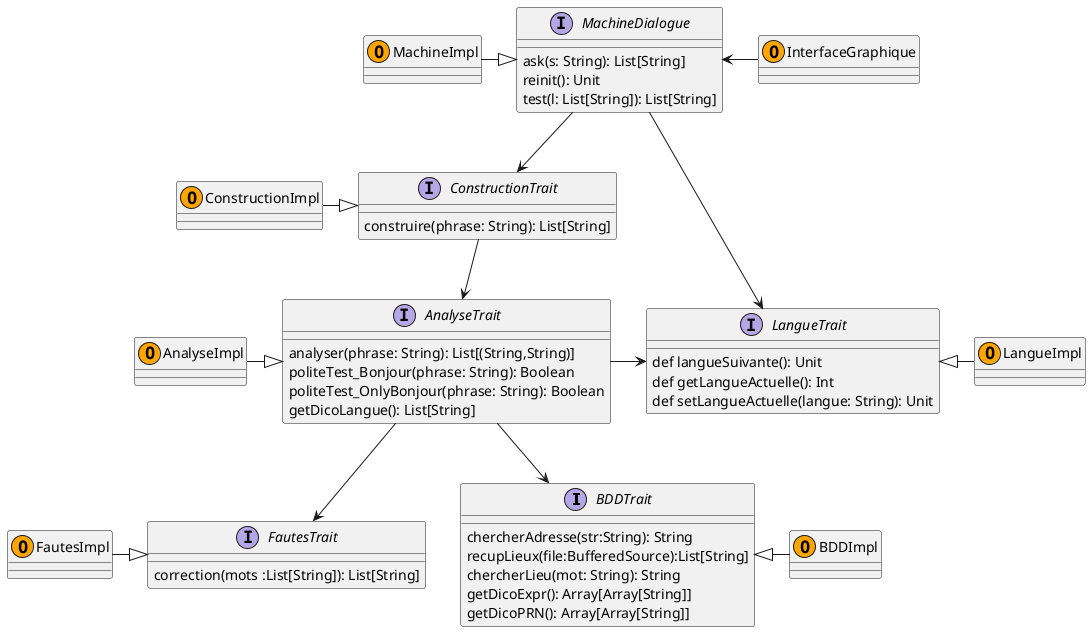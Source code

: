 @startuml Avatar

interface BDDTrait{
	chercherAdresse(str:String): String
	recupLieux(file:BufferedSource):List[String]
	chercherLieu(mot: String): String
	getDicoExpr(): Array[Array[String]]
	getDicoPRN(): Array[Array[String]]
}

interface MachineDialogue {
	ask(s: String): List[String]
	reinit(): Unit
	test(l: List[String]): List[String]
}

interface ConstructionTrait{
	construire(phrase: String): List[String]
}

interface InterfaceGraphique{

}

interface FautesTrait{
	correction(mots :List[String]): List[String]
}

interface AnalyseTrait{
	analyser(phrase: String): List[(String,String)]
	politeTest_Bonjour(phrase: String): Boolean
	politeTest_OnlyBonjour(phrase: String): Boolean
	getDicoLangue(): List[String]
}

interface LangueTrait{
	def langueSuivante(): Unit
  	def getLangueActuelle(): Int
  	def setLangueActuelle(langue: String): Unit
}


class MachineImpl <<(O,Orange)>>
class InterfaceGraphique <<(O,Orange)>>
class ConstructionImpl <<(O,Orange)>>
class AnalyseImpl <<(O,Orange)>>
class BDDImpl <<(O,Orange)>>
class FautesImpl <<(O,Orange)>>
class LangueImpl <<(O,Orange)>>

MachineImpl -|> MachineDialogue
BDDTrait <|-  BDDImpl
ConstructionImpl -|>  ConstructionTrait
AnalyseImpl -|>  AnalyseTrait
FautesImpl -|> FautesTrait
LangueTrait <|-  LangueImpl

MachineDialogue --> ConstructionTrait
MachineDialogue <- InterfaceGraphique
ConstructionTrait --> AnalyseTrait

AnalyseTrait -> LangueTrait
AnalyseTrait --> FautesTrait
AnalyseTrait --> BDDTrait
MachineDialogue --> LangueTrait

@enduml